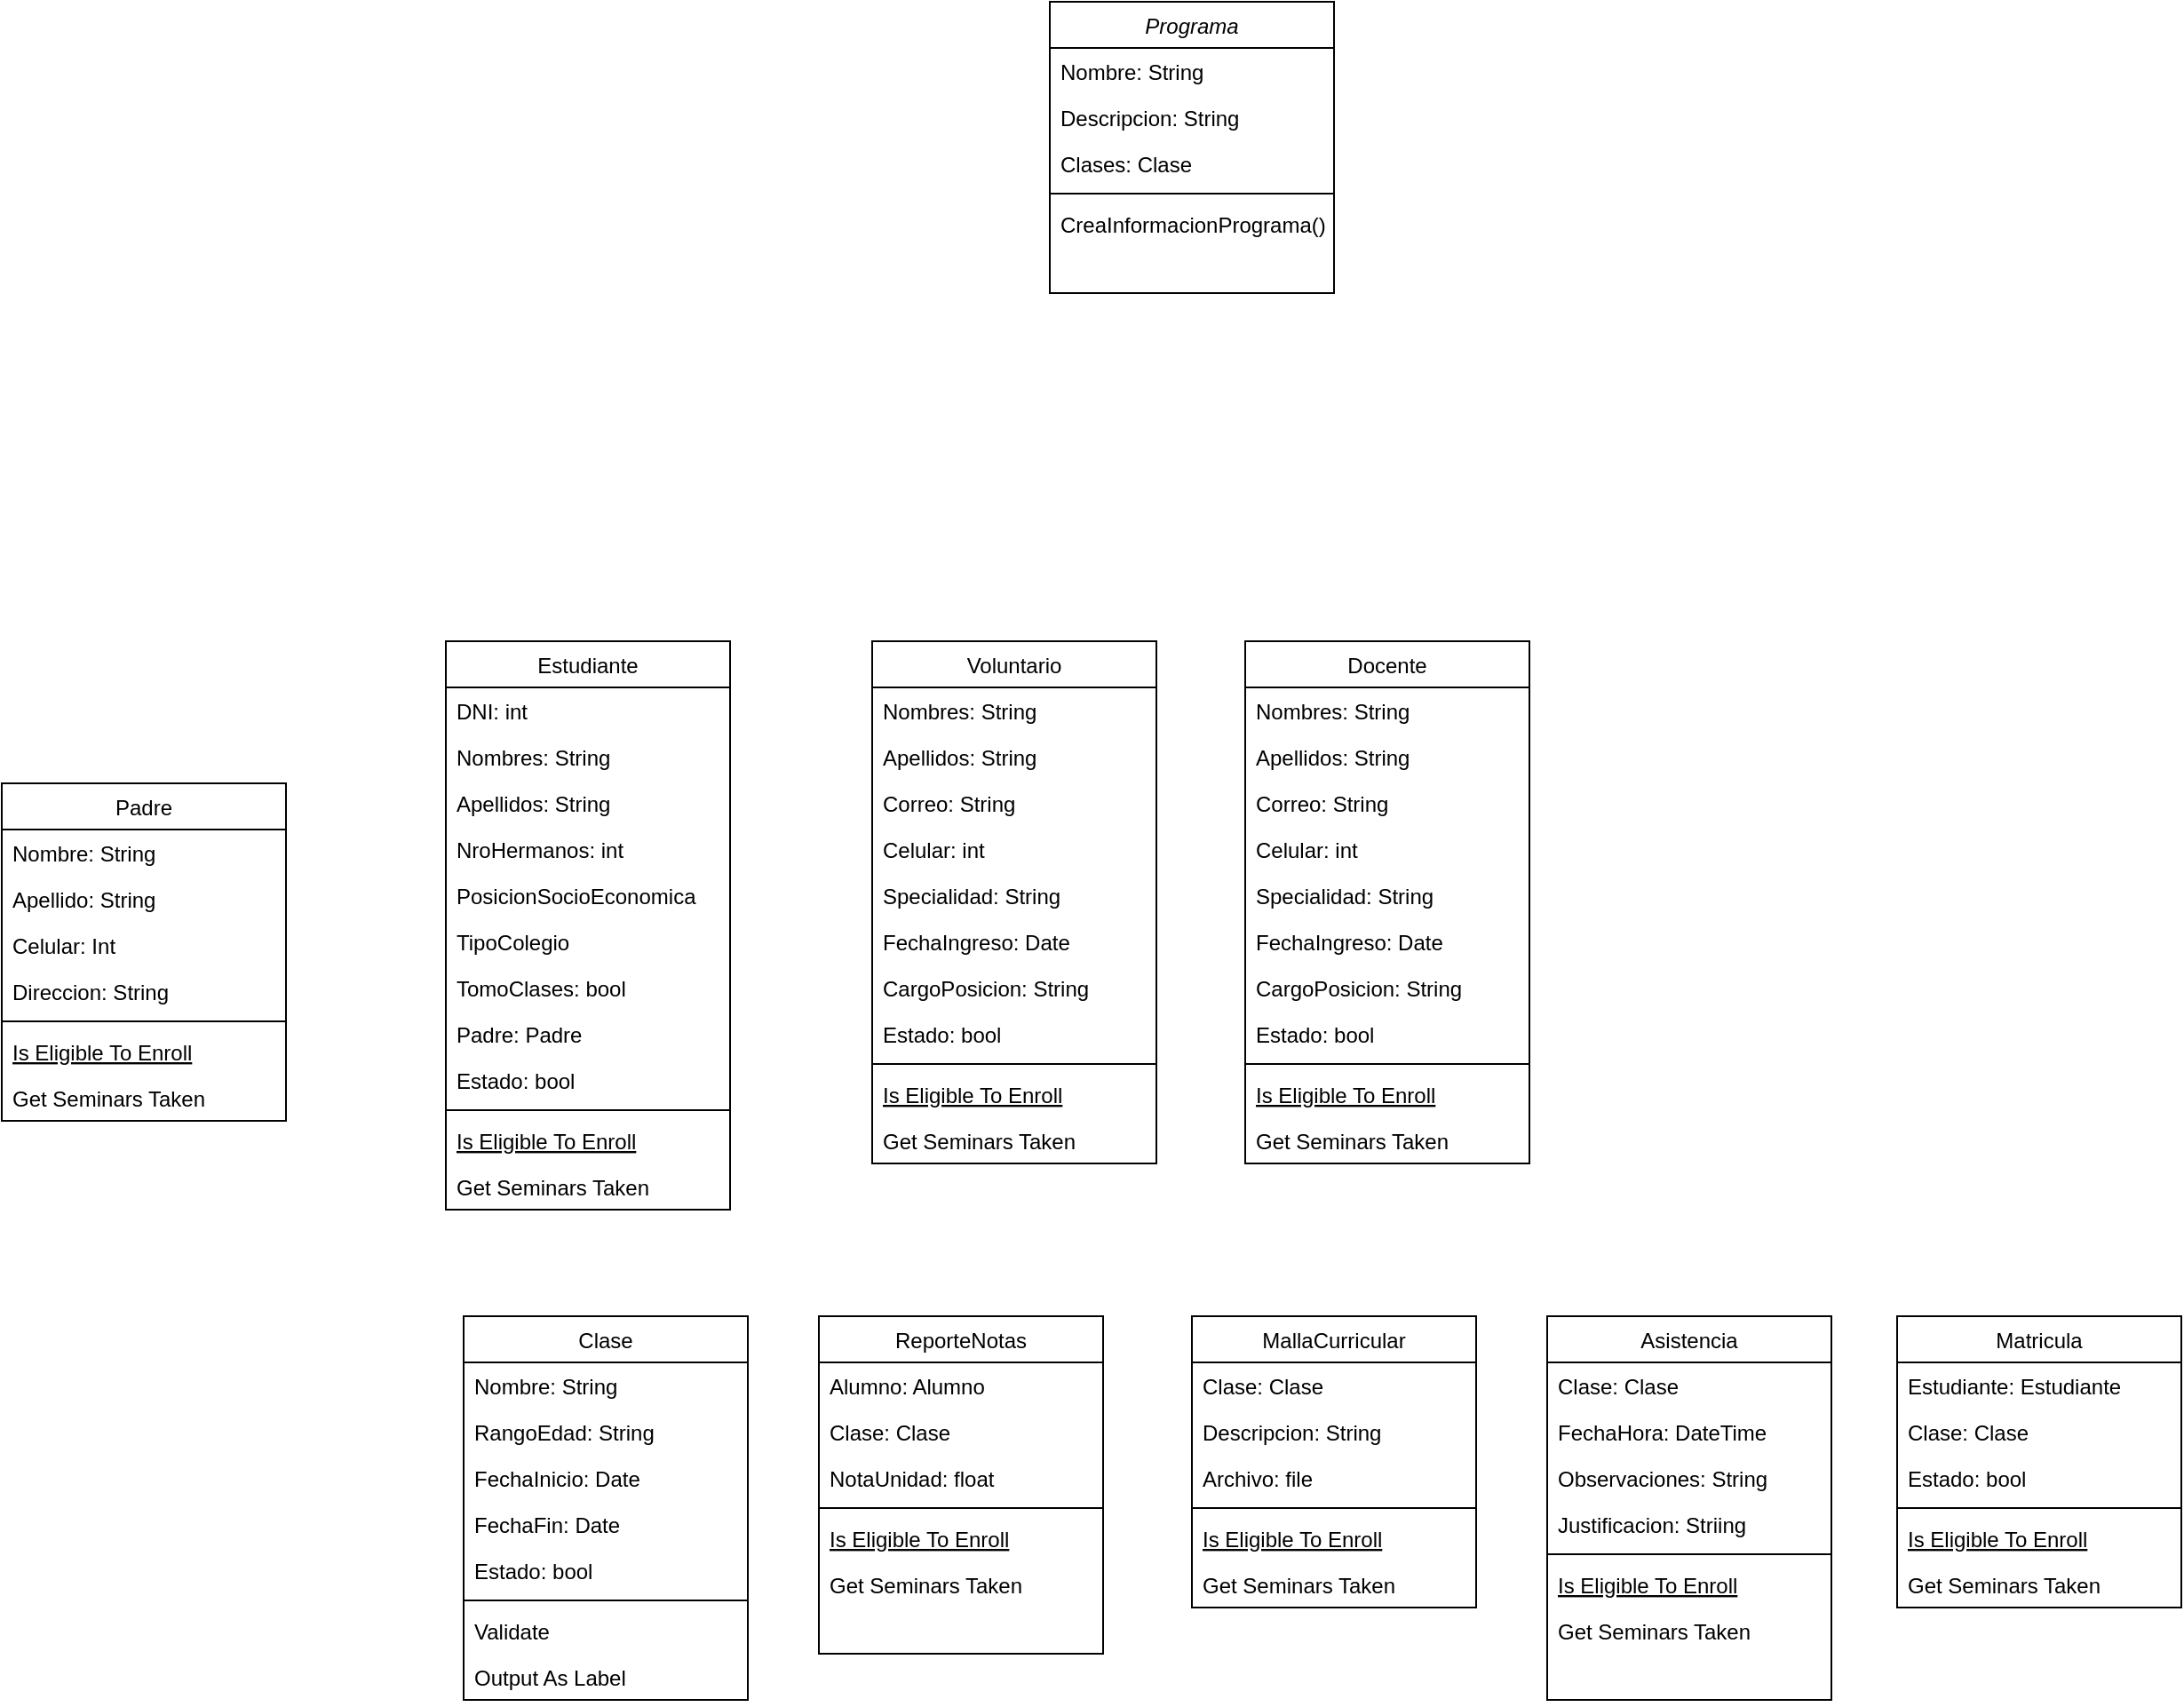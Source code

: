 <mxfile version="22.1.7" type="github">
  <diagram id="C5RBs43oDa-KdzZeNtuy" name="Page-1">
    <mxGraphModel dx="1877" dy="1630" grid="1" gridSize="10" guides="1" tooltips="1" connect="1" arrows="1" fold="1" page="1" pageScale="1" pageWidth="827" pageHeight="1169" math="0" shadow="0">
      <root>
        <mxCell id="WIyWlLk6GJQsqaUBKTNV-0" />
        <mxCell id="WIyWlLk6GJQsqaUBKTNV-1" parent="WIyWlLk6GJQsqaUBKTNV-0" />
        <mxCell id="zkfFHV4jXpPFQw0GAbJ--0" value="Programa" style="swimlane;fontStyle=2;align=center;verticalAlign=top;childLayout=stackLayout;horizontal=1;startSize=26;horizontalStack=0;resizeParent=1;resizeLast=0;collapsible=1;marginBottom=0;rounded=0;shadow=0;strokeWidth=1;" parent="WIyWlLk6GJQsqaUBKTNV-1" vertex="1">
          <mxGeometry x="360" y="-110" width="160" height="164" as="geometry">
            <mxRectangle x="230" y="140" width="160" height="26" as="alternateBounds" />
          </mxGeometry>
        </mxCell>
        <mxCell id="zkfFHV4jXpPFQw0GAbJ--1" value="Nombre: String" style="text;align=left;verticalAlign=top;spacingLeft=4;spacingRight=4;overflow=hidden;rotatable=0;points=[[0,0.5],[1,0.5]];portConstraint=eastwest;" parent="zkfFHV4jXpPFQw0GAbJ--0" vertex="1">
          <mxGeometry y="26" width="160" height="26" as="geometry" />
        </mxCell>
        <mxCell id="zkfFHV4jXpPFQw0GAbJ--3" value="Descripcion: String" style="text;align=left;verticalAlign=top;spacingLeft=4;spacingRight=4;overflow=hidden;rotatable=0;points=[[0,0.5],[1,0.5]];portConstraint=eastwest;rounded=0;shadow=0;html=0;" parent="zkfFHV4jXpPFQw0GAbJ--0" vertex="1">
          <mxGeometry y="52" width="160" height="26" as="geometry" />
        </mxCell>
        <mxCell id="zkfFHV4jXpPFQw0GAbJ--2" value="Clases: Clase" style="text;align=left;verticalAlign=top;spacingLeft=4;spacingRight=4;overflow=hidden;rotatable=0;points=[[0,0.5],[1,0.5]];portConstraint=eastwest;rounded=0;shadow=0;html=0;" parent="zkfFHV4jXpPFQw0GAbJ--0" vertex="1">
          <mxGeometry y="78" width="160" height="26" as="geometry" />
        </mxCell>
        <mxCell id="zkfFHV4jXpPFQw0GAbJ--4" value="" style="line;html=1;strokeWidth=1;align=left;verticalAlign=middle;spacingTop=-1;spacingLeft=3;spacingRight=3;rotatable=0;labelPosition=right;points=[];portConstraint=eastwest;" parent="zkfFHV4jXpPFQw0GAbJ--0" vertex="1">
          <mxGeometry y="104" width="160" height="8" as="geometry" />
        </mxCell>
        <mxCell id="zkfFHV4jXpPFQw0GAbJ--5" value="CreaInformacionPrograma()" style="text;align=left;verticalAlign=top;spacingLeft=4;spacingRight=4;overflow=hidden;rotatable=0;points=[[0,0.5],[1,0.5]];portConstraint=eastwest;" parent="zkfFHV4jXpPFQw0GAbJ--0" vertex="1">
          <mxGeometry y="112" width="160" height="26" as="geometry" />
        </mxCell>
        <mxCell id="zkfFHV4jXpPFQw0GAbJ--6" value="Estudiante" style="swimlane;fontStyle=0;align=center;verticalAlign=top;childLayout=stackLayout;horizontal=1;startSize=26;horizontalStack=0;resizeParent=1;resizeLast=0;collapsible=1;marginBottom=0;rounded=0;shadow=0;strokeWidth=1;" parent="WIyWlLk6GJQsqaUBKTNV-1" vertex="1">
          <mxGeometry x="20" y="250" width="160" height="320" as="geometry">
            <mxRectangle x="20" y="250" width="160" height="26" as="alternateBounds" />
          </mxGeometry>
        </mxCell>
        <mxCell id="YdkDz7YXGPAaVxcvAb31-109" value="DNI: int" style="text;align=left;verticalAlign=top;spacingLeft=4;spacingRight=4;overflow=hidden;rotatable=0;points=[[0,0.5],[1,0.5]];portConstraint=eastwest;" vertex="1" parent="zkfFHV4jXpPFQw0GAbJ--6">
          <mxGeometry y="26" width="160" height="26" as="geometry" />
        </mxCell>
        <mxCell id="zkfFHV4jXpPFQw0GAbJ--7" value="Nombres: String" style="text;align=left;verticalAlign=top;spacingLeft=4;spacingRight=4;overflow=hidden;rotatable=0;points=[[0,0.5],[1,0.5]];portConstraint=eastwest;" parent="zkfFHV4jXpPFQw0GAbJ--6" vertex="1">
          <mxGeometry y="52" width="160" height="26" as="geometry" />
        </mxCell>
        <mxCell id="YdkDz7YXGPAaVxcvAb31-14" value="Apellidos: String" style="text;align=left;verticalAlign=top;spacingLeft=4;spacingRight=4;overflow=hidden;rotatable=0;points=[[0,0.5],[1,0.5]];portConstraint=eastwest;rounded=0;shadow=0;html=0;" vertex="1" parent="zkfFHV4jXpPFQw0GAbJ--6">
          <mxGeometry y="78" width="160" height="26" as="geometry" />
        </mxCell>
        <mxCell id="YdkDz7YXGPAaVxcvAb31-13" value="NroHermanos: int" style="text;align=left;verticalAlign=top;spacingLeft=4;spacingRight=4;overflow=hidden;rotatable=0;points=[[0,0.5],[1,0.5]];portConstraint=eastwest;rounded=0;shadow=0;html=0;" vertex="1" parent="zkfFHV4jXpPFQw0GAbJ--6">
          <mxGeometry y="104" width="160" height="26" as="geometry" />
        </mxCell>
        <mxCell id="YdkDz7YXGPAaVxcvAb31-15" value="PosicionSocioEconomica" style="text;align=left;verticalAlign=top;spacingLeft=4;spacingRight=4;overflow=hidden;rotatable=0;points=[[0,0.5],[1,0.5]];portConstraint=eastwest;rounded=0;shadow=0;html=0;" vertex="1" parent="zkfFHV4jXpPFQw0GAbJ--6">
          <mxGeometry y="130" width="160" height="26" as="geometry" />
        </mxCell>
        <mxCell id="zkfFHV4jXpPFQw0GAbJ--8" value="TipoColegio" style="text;align=left;verticalAlign=top;spacingLeft=4;spacingRight=4;overflow=hidden;rotatable=0;points=[[0,0.5],[1,0.5]];portConstraint=eastwest;rounded=0;shadow=0;html=0;" parent="zkfFHV4jXpPFQw0GAbJ--6" vertex="1">
          <mxGeometry y="156" width="160" height="26" as="geometry" />
        </mxCell>
        <mxCell id="YdkDz7YXGPAaVxcvAb31-17" value="TomoClases: bool" style="text;align=left;verticalAlign=top;spacingLeft=4;spacingRight=4;overflow=hidden;rotatable=0;points=[[0,0.5],[1,0.5]];portConstraint=eastwest;rounded=0;shadow=0;html=0;" vertex="1" parent="zkfFHV4jXpPFQw0GAbJ--6">
          <mxGeometry y="182" width="160" height="26" as="geometry" />
        </mxCell>
        <mxCell id="YdkDz7YXGPAaVxcvAb31-18" value="Padre: Padre" style="text;align=left;verticalAlign=top;spacingLeft=4;spacingRight=4;overflow=hidden;rotatable=0;points=[[0,0.5],[1,0.5]];portConstraint=eastwest;rounded=0;shadow=0;html=0;" vertex="1" parent="zkfFHV4jXpPFQw0GAbJ--6">
          <mxGeometry y="208" width="160" height="26" as="geometry" />
        </mxCell>
        <mxCell id="YdkDz7YXGPAaVxcvAb31-19" value="Estado: bool" style="text;align=left;verticalAlign=top;spacingLeft=4;spacingRight=4;overflow=hidden;rotatable=0;points=[[0,0.5],[1,0.5]];portConstraint=eastwest;rounded=0;shadow=0;html=0;" vertex="1" parent="zkfFHV4jXpPFQw0GAbJ--6">
          <mxGeometry y="234" width="160" height="26" as="geometry" />
        </mxCell>
        <mxCell id="zkfFHV4jXpPFQw0GAbJ--9" value="" style="line;html=1;strokeWidth=1;align=left;verticalAlign=middle;spacingTop=-1;spacingLeft=3;spacingRight=3;rotatable=0;labelPosition=right;points=[];portConstraint=eastwest;" parent="zkfFHV4jXpPFQw0GAbJ--6" vertex="1">
          <mxGeometry y="260" width="160" height="8" as="geometry" />
        </mxCell>
        <mxCell id="zkfFHV4jXpPFQw0GAbJ--10" value="Is Eligible To Enroll" style="text;align=left;verticalAlign=top;spacingLeft=4;spacingRight=4;overflow=hidden;rotatable=0;points=[[0,0.5],[1,0.5]];portConstraint=eastwest;fontStyle=4" parent="zkfFHV4jXpPFQw0GAbJ--6" vertex="1">
          <mxGeometry y="268" width="160" height="26" as="geometry" />
        </mxCell>
        <mxCell id="zkfFHV4jXpPFQw0GAbJ--11" value="Get Seminars Taken" style="text;align=left;verticalAlign=top;spacingLeft=4;spacingRight=4;overflow=hidden;rotatable=0;points=[[0,0.5],[1,0.5]];portConstraint=eastwest;" parent="zkfFHV4jXpPFQw0GAbJ--6" vertex="1">
          <mxGeometry y="294" width="160" height="26" as="geometry" />
        </mxCell>
        <mxCell id="zkfFHV4jXpPFQw0GAbJ--17" value="Clase" style="swimlane;fontStyle=0;align=center;verticalAlign=top;childLayout=stackLayout;horizontal=1;startSize=26;horizontalStack=0;resizeParent=1;resizeLast=0;collapsible=1;marginBottom=0;rounded=0;shadow=0;strokeWidth=1;" parent="WIyWlLk6GJQsqaUBKTNV-1" vertex="1">
          <mxGeometry x="30" y="630" width="160" height="216" as="geometry">
            <mxRectangle x="550" y="140" width="160" height="26" as="alternateBounds" />
          </mxGeometry>
        </mxCell>
        <mxCell id="zkfFHV4jXpPFQw0GAbJ--18" value="Nombre: String" style="text;align=left;verticalAlign=top;spacingLeft=4;spacingRight=4;overflow=hidden;rotatable=0;points=[[0,0.5],[1,0.5]];portConstraint=eastwest;" parent="zkfFHV4jXpPFQw0GAbJ--17" vertex="1">
          <mxGeometry y="26" width="160" height="26" as="geometry" />
        </mxCell>
        <mxCell id="zkfFHV4jXpPFQw0GAbJ--19" value="RangoEdad: String" style="text;align=left;verticalAlign=top;spacingLeft=4;spacingRight=4;overflow=hidden;rotatable=0;points=[[0,0.5],[1,0.5]];portConstraint=eastwest;rounded=0;shadow=0;html=0;" parent="zkfFHV4jXpPFQw0GAbJ--17" vertex="1">
          <mxGeometry y="52" width="160" height="26" as="geometry" />
        </mxCell>
        <mxCell id="zkfFHV4jXpPFQw0GAbJ--20" value="FechaInicio: Date" style="text;align=left;verticalAlign=top;spacingLeft=4;spacingRight=4;overflow=hidden;rotatable=0;points=[[0,0.5],[1,0.5]];portConstraint=eastwest;rounded=0;shadow=0;html=0;" parent="zkfFHV4jXpPFQw0GAbJ--17" vertex="1">
          <mxGeometry y="78" width="160" height="26" as="geometry" />
        </mxCell>
        <mxCell id="zkfFHV4jXpPFQw0GAbJ--21" value="FechaFin: Date" style="text;align=left;verticalAlign=top;spacingLeft=4;spacingRight=4;overflow=hidden;rotatable=0;points=[[0,0.5],[1,0.5]];portConstraint=eastwest;rounded=0;shadow=0;html=0;" parent="zkfFHV4jXpPFQw0GAbJ--17" vertex="1">
          <mxGeometry y="104" width="160" height="26" as="geometry" />
        </mxCell>
        <mxCell id="zkfFHV4jXpPFQw0GAbJ--22" value="Estado: bool" style="text;align=left;verticalAlign=top;spacingLeft=4;spacingRight=4;overflow=hidden;rotatable=0;points=[[0,0.5],[1,0.5]];portConstraint=eastwest;rounded=0;shadow=0;html=0;" parent="zkfFHV4jXpPFQw0GAbJ--17" vertex="1">
          <mxGeometry y="130" width="160" height="26" as="geometry" />
        </mxCell>
        <mxCell id="zkfFHV4jXpPFQw0GAbJ--23" value="" style="line;html=1;strokeWidth=1;align=left;verticalAlign=middle;spacingTop=-1;spacingLeft=3;spacingRight=3;rotatable=0;labelPosition=right;points=[];portConstraint=eastwest;" parent="zkfFHV4jXpPFQw0GAbJ--17" vertex="1">
          <mxGeometry y="156" width="160" height="8" as="geometry" />
        </mxCell>
        <mxCell id="zkfFHV4jXpPFQw0GAbJ--24" value="Validate" style="text;align=left;verticalAlign=top;spacingLeft=4;spacingRight=4;overflow=hidden;rotatable=0;points=[[0,0.5],[1,0.5]];portConstraint=eastwest;" parent="zkfFHV4jXpPFQw0GAbJ--17" vertex="1">
          <mxGeometry y="164" width="160" height="26" as="geometry" />
        </mxCell>
        <mxCell id="zkfFHV4jXpPFQw0GAbJ--25" value="Output As Label" style="text;align=left;verticalAlign=top;spacingLeft=4;spacingRight=4;overflow=hidden;rotatable=0;points=[[0,0.5],[1,0.5]];portConstraint=eastwest;" parent="zkfFHV4jXpPFQw0GAbJ--17" vertex="1">
          <mxGeometry y="190" width="160" height="26" as="geometry" />
        </mxCell>
        <mxCell id="YdkDz7YXGPAaVxcvAb31-0" value="Voluntario" style="swimlane;fontStyle=0;align=center;verticalAlign=top;childLayout=stackLayout;horizontal=1;startSize=26;horizontalStack=0;resizeParent=1;resizeLast=0;collapsible=1;marginBottom=0;rounded=0;shadow=0;strokeWidth=1;" vertex="1" parent="WIyWlLk6GJQsqaUBKTNV-1">
          <mxGeometry x="260" y="250" width="160" height="294" as="geometry">
            <mxRectangle x="130" y="380" width="160" height="26" as="alternateBounds" />
          </mxGeometry>
        </mxCell>
        <mxCell id="YdkDz7YXGPAaVxcvAb31-1" value="Nombres: String" style="text;align=left;verticalAlign=top;spacingLeft=4;spacingRight=4;overflow=hidden;rotatable=0;points=[[0,0.5],[1,0.5]];portConstraint=eastwest;" vertex="1" parent="YdkDz7YXGPAaVxcvAb31-0">
          <mxGeometry y="26" width="160" height="26" as="geometry" />
        </mxCell>
        <mxCell id="YdkDz7YXGPAaVxcvAb31-2" value="Apellidos: String" style="text;align=left;verticalAlign=top;spacingLeft=4;spacingRight=4;overflow=hidden;rotatable=0;points=[[0,0.5],[1,0.5]];portConstraint=eastwest;rounded=0;shadow=0;html=0;" vertex="1" parent="YdkDz7YXGPAaVxcvAb31-0">
          <mxGeometry y="52" width="160" height="26" as="geometry" />
        </mxCell>
        <mxCell id="YdkDz7YXGPAaVxcvAb31-84" value="Correo: String" style="text;align=left;verticalAlign=top;spacingLeft=4;spacingRight=4;overflow=hidden;rotatable=0;points=[[0,0.5],[1,0.5]];portConstraint=eastwest;rounded=0;shadow=0;html=0;" vertex="1" parent="YdkDz7YXGPAaVxcvAb31-0">
          <mxGeometry y="78" width="160" height="26" as="geometry" />
        </mxCell>
        <mxCell id="YdkDz7YXGPAaVxcvAb31-88" value="Celular: int" style="text;align=left;verticalAlign=top;spacingLeft=4;spacingRight=4;overflow=hidden;rotatable=0;points=[[0,0.5],[1,0.5]];portConstraint=eastwest;rounded=0;shadow=0;html=0;" vertex="1" parent="YdkDz7YXGPAaVxcvAb31-0">
          <mxGeometry y="104" width="160" height="26" as="geometry" />
        </mxCell>
        <mxCell id="YdkDz7YXGPAaVxcvAb31-86" value="Specialidad: String" style="text;align=left;verticalAlign=top;spacingLeft=4;spacingRight=4;overflow=hidden;rotatable=0;points=[[0,0.5],[1,0.5]];portConstraint=eastwest;rounded=0;shadow=0;html=0;" vertex="1" parent="YdkDz7YXGPAaVxcvAb31-0">
          <mxGeometry y="130" width="160" height="26" as="geometry" />
        </mxCell>
        <mxCell id="YdkDz7YXGPAaVxcvAb31-87" value="FechaIngreso: Date" style="text;align=left;verticalAlign=top;spacingLeft=4;spacingRight=4;overflow=hidden;rotatable=0;points=[[0,0.5],[1,0.5]];portConstraint=eastwest;rounded=0;shadow=0;html=0;" vertex="1" parent="YdkDz7YXGPAaVxcvAb31-0">
          <mxGeometry y="156" width="160" height="26" as="geometry" />
        </mxCell>
        <mxCell id="YdkDz7YXGPAaVxcvAb31-89" value="CargoPosicion: String" style="text;align=left;verticalAlign=top;spacingLeft=4;spacingRight=4;overflow=hidden;rotatable=0;points=[[0,0.5],[1,0.5]];portConstraint=eastwest;rounded=0;shadow=0;html=0;" vertex="1" parent="YdkDz7YXGPAaVxcvAb31-0">
          <mxGeometry y="182" width="160" height="26" as="geometry" />
        </mxCell>
        <mxCell id="YdkDz7YXGPAaVxcvAb31-85" value="Estado: bool" style="text;align=left;verticalAlign=top;spacingLeft=4;spacingRight=4;overflow=hidden;rotatable=0;points=[[0,0.5],[1,0.5]];portConstraint=eastwest;rounded=0;shadow=0;html=0;" vertex="1" parent="YdkDz7YXGPAaVxcvAb31-0">
          <mxGeometry y="208" width="160" height="26" as="geometry" />
        </mxCell>
        <mxCell id="YdkDz7YXGPAaVxcvAb31-3" value="" style="line;html=1;strokeWidth=1;align=left;verticalAlign=middle;spacingTop=-1;spacingLeft=3;spacingRight=3;rotatable=0;labelPosition=right;points=[];portConstraint=eastwest;" vertex="1" parent="YdkDz7YXGPAaVxcvAb31-0">
          <mxGeometry y="234" width="160" height="8" as="geometry" />
        </mxCell>
        <mxCell id="YdkDz7YXGPAaVxcvAb31-4" value="Is Eligible To Enroll" style="text;align=left;verticalAlign=top;spacingLeft=4;spacingRight=4;overflow=hidden;rotatable=0;points=[[0,0.5],[1,0.5]];portConstraint=eastwest;fontStyle=4" vertex="1" parent="YdkDz7YXGPAaVxcvAb31-0">
          <mxGeometry y="242" width="160" height="26" as="geometry" />
        </mxCell>
        <mxCell id="YdkDz7YXGPAaVxcvAb31-5" value="Get Seminars Taken" style="text;align=left;verticalAlign=top;spacingLeft=4;spacingRight=4;overflow=hidden;rotatable=0;points=[[0,0.5],[1,0.5]];portConstraint=eastwest;" vertex="1" parent="YdkDz7YXGPAaVxcvAb31-0">
          <mxGeometry y="268" width="160" height="26" as="geometry" />
        </mxCell>
        <mxCell id="YdkDz7YXGPAaVxcvAb31-20" value="ReporteNotas" style="swimlane;fontStyle=0;align=center;verticalAlign=top;childLayout=stackLayout;horizontal=1;startSize=26;horizontalStack=0;resizeParent=1;resizeLast=0;collapsible=1;marginBottom=0;rounded=0;shadow=0;strokeWidth=1;" vertex="1" parent="WIyWlLk6GJQsqaUBKTNV-1">
          <mxGeometry x="230" y="630" width="160" height="190" as="geometry">
            <mxRectangle x="130" y="380" width="160" height="26" as="alternateBounds" />
          </mxGeometry>
        </mxCell>
        <mxCell id="YdkDz7YXGPAaVxcvAb31-21" value="Alumno: Alumno" style="text;align=left;verticalAlign=top;spacingLeft=4;spacingRight=4;overflow=hidden;rotatable=0;points=[[0,0.5],[1,0.5]];portConstraint=eastwest;" vertex="1" parent="YdkDz7YXGPAaVxcvAb31-20">
          <mxGeometry y="26" width="160" height="26" as="geometry" />
        </mxCell>
        <mxCell id="YdkDz7YXGPAaVxcvAb31-22" value="Clase: Clase" style="text;align=left;verticalAlign=top;spacingLeft=4;spacingRight=4;overflow=hidden;rotatable=0;points=[[0,0.5],[1,0.5]];portConstraint=eastwest;rounded=0;shadow=0;html=0;" vertex="1" parent="YdkDz7YXGPAaVxcvAb31-20">
          <mxGeometry y="52" width="160" height="26" as="geometry" />
        </mxCell>
        <mxCell id="YdkDz7YXGPAaVxcvAb31-103" value="NotaUnidad: float" style="text;align=left;verticalAlign=top;spacingLeft=4;spacingRight=4;overflow=hidden;rotatable=0;points=[[0,0.5],[1,0.5]];portConstraint=eastwest;rounded=0;shadow=0;html=0;" vertex="1" parent="YdkDz7YXGPAaVxcvAb31-20">
          <mxGeometry y="78" width="160" height="26" as="geometry" />
        </mxCell>
        <mxCell id="YdkDz7YXGPAaVxcvAb31-23" value="" style="line;html=1;strokeWidth=1;align=left;verticalAlign=middle;spacingTop=-1;spacingLeft=3;spacingRight=3;rotatable=0;labelPosition=right;points=[];portConstraint=eastwest;" vertex="1" parent="YdkDz7YXGPAaVxcvAb31-20">
          <mxGeometry y="104" width="160" height="8" as="geometry" />
        </mxCell>
        <mxCell id="YdkDz7YXGPAaVxcvAb31-24" value="Is Eligible To Enroll" style="text;align=left;verticalAlign=top;spacingLeft=4;spacingRight=4;overflow=hidden;rotatable=0;points=[[0,0.5],[1,0.5]];portConstraint=eastwest;fontStyle=4" vertex="1" parent="YdkDz7YXGPAaVxcvAb31-20">
          <mxGeometry y="112" width="160" height="26" as="geometry" />
        </mxCell>
        <mxCell id="YdkDz7YXGPAaVxcvAb31-25" value="Get Seminars Taken" style="text;align=left;verticalAlign=top;spacingLeft=4;spacingRight=4;overflow=hidden;rotatable=0;points=[[0,0.5],[1,0.5]];portConstraint=eastwest;" vertex="1" parent="YdkDz7YXGPAaVxcvAb31-20">
          <mxGeometry y="138" width="160" height="26" as="geometry" />
        </mxCell>
        <mxCell id="YdkDz7YXGPAaVxcvAb31-26" value="MallaCurricular" style="swimlane;fontStyle=0;align=center;verticalAlign=top;childLayout=stackLayout;horizontal=1;startSize=26;horizontalStack=0;resizeParent=1;resizeLast=0;collapsible=1;marginBottom=0;rounded=0;shadow=0;strokeWidth=1;" vertex="1" parent="WIyWlLk6GJQsqaUBKTNV-1">
          <mxGeometry x="440" y="630" width="160" height="164" as="geometry">
            <mxRectangle x="130" y="380" width="160" height="26" as="alternateBounds" />
          </mxGeometry>
        </mxCell>
        <mxCell id="YdkDz7YXGPAaVxcvAb31-27" value="Clase: Clase" style="text;align=left;verticalAlign=top;spacingLeft=4;spacingRight=4;overflow=hidden;rotatable=0;points=[[0,0.5],[1,0.5]];portConstraint=eastwest;" vertex="1" parent="YdkDz7YXGPAaVxcvAb31-26">
          <mxGeometry y="26" width="160" height="26" as="geometry" />
        </mxCell>
        <mxCell id="YdkDz7YXGPAaVxcvAb31-104" value="Descripcion: String" style="text;align=left;verticalAlign=top;spacingLeft=4;spacingRight=4;overflow=hidden;rotatable=0;points=[[0,0.5],[1,0.5]];portConstraint=eastwest;rounded=0;shadow=0;html=0;" vertex="1" parent="YdkDz7YXGPAaVxcvAb31-26">
          <mxGeometry y="52" width="160" height="26" as="geometry" />
        </mxCell>
        <mxCell id="YdkDz7YXGPAaVxcvAb31-28" value="Archivo: file" style="text;align=left;verticalAlign=top;spacingLeft=4;spacingRight=4;overflow=hidden;rotatable=0;points=[[0,0.5],[1,0.5]];portConstraint=eastwest;rounded=0;shadow=0;html=0;" vertex="1" parent="YdkDz7YXGPAaVxcvAb31-26">
          <mxGeometry y="78" width="160" height="26" as="geometry" />
        </mxCell>
        <mxCell id="YdkDz7YXGPAaVxcvAb31-29" value="" style="line;html=1;strokeWidth=1;align=left;verticalAlign=middle;spacingTop=-1;spacingLeft=3;spacingRight=3;rotatable=0;labelPosition=right;points=[];portConstraint=eastwest;" vertex="1" parent="YdkDz7YXGPAaVxcvAb31-26">
          <mxGeometry y="104" width="160" height="8" as="geometry" />
        </mxCell>
        <mxCell id="YdkDz7YXGPAaVxcvAb31-30" value="Is Eligible To Enroll" style="text;align=left;verticalAlign=top;spacingLeft=4;spacingRight=4;overflow=hidden;rotatable=0;points=[[0,0.5],[1,0.5]];portConstraint=eastwest;fontStyle=4" vertex="1" parent="YdkDz7YXGPAaVxcvAb31-26">
          <mxGeometry y="112" width="160" height="26" as="geometry" />
        </mxCell>
        <mxCell id="YdkDz7YXGPAaVxcvAb31-31" value="Get Seminars Taken" style="text;align=left;verticalAlign=top;spacingLeft=4;spacingRight=4;overflow=hidden;rotatable=0;points=[[0,0.5],[1,0.5]];portConstraint=eastwest;" vertex="1" parent="YdkDz7YXGPAaVxcvAb31-26">
          <mxGeometry y="138" width="160" height="26" as="geometry" />
        </mxCell>
        <mxCell id="YdkDz7YXGPAaVxcvAb31-32" value="Asistencia" style="swimlane;fontStyle=0;align=center;verticalAlign=top;childLayout=stackLayout;horizontal=1;startSize=26;horizontalStack=0;resizeParent=1;resizeLast=0;collapsible=1;marginBottom=0;rounded=0;shadow=0;strokeWidth=1;" vertex="1" parent="WIyWlLk6GJQsqaUBKTNV-1">
          <mxGeometry x="640" y="630" width="160" height="216" as="geometry">
            <mxRectangle x="130" y="380" width="160" height="26" as="alternateBounds" />
          </mxGeometry>
        </mxCell>
        <mxCell id="YdkDz7YXGPAaVxcvAb31-33" value="Clase: Clase" style="text;align=left;verticalAlign=top;spacingLeft=4;spacingRight=4;overflow=hidden;rotatable=0;points=[[0,0.5],[1,0.5]];portConstraint=eastwest;" vertex="1" parent="YdkDz7YXGPAaVxcvAb31-32">
          <mxGeometry y="26" width="160" height="26" as="geometry" />
        </mxCell>
        <mxCell id="YdkDz7YXGPAaVxcvAb31-34" value="FechaHora: DateTime" style="text;align=left;verticalAlign=top;spacingLeft=4;spacingRight=4;overflow=hidden;rotatable=0;points=[[0,0.5],[1,0.5]];portConstraint=eastwest;rounded=0;shadow=0;html=0;" vertex="1" parent="YdkDz7YXGPAaVxcvAb31-32">
          <mxGeometry y="52" width="160" height="26" as="geometry" />
        </mxCell>
        <mxCell id="YdkDz7YXGPAaVxcvAb31-105" value="Observaciones: String" style="text;align=left;verticalAlign=top;spacingLeft=4;spacingRight=4;overflow=hidden;rotatable=0;points=[[0,0.5],[1,0.5]];portConstraint=eastwest;rounded=0;shadow=0;html=0;" vertex="1" parent="YdkDz7YXGPAaVxcvAb31-32">
          <mxGeometry y="78" width="160" height="26" as="geometry" />
        </mxCell>
        <mxCell id="YdkDz7YXGPAaVxcvAb31-106" value="Justificacion: Striing" style="text;align=left;verticalAlign=top;spacingLeft=4;spacingRight=4;overflow=hidden;rotatable=0;points=[[0,0.5],[1,0.5]];portConstraint=eastwest;rounded=0;shadow=0;html=0;" vertex="1" parent="YdkDz7YXGPAaVxcvAb31-32">
          <mxGeometry y="104" width="160" height="26" as="geometry" />
        </mxCell>
        <mxCell id="YdkDz7YXGPAaVxcvAb31-35" value="" style="line;html=1;strokeWidth=1;align=left;verticalAlign=middle;spacingTop=-1;spacingLeft=3;spacingRight=3;rotatable=0;labelPosition=right;points=[];portConstraint=eastwest;" vertex="1" parent="YdkDz7YXGPAaVxcvAb31-32">
          <mxGeometry y="130" width="160" height="8" as="geometry" />
        </mxCell>
        <mxCell id="YdkDz7YXGPAaVxcvAb31-36" value="Is Eligible To Enroll" style="text;align=left;verticalAlign=top;spacingLeft=4;spacingRight=4;overflow=hidden;rotatable=0;points=[[0,0.5],[1,0.5]];portConstraint=eastwest;fontStyle=4" vertex="1" parent="YdkDz7YXGPAaVxcvAb31-32">
          <mxGeometry y="138" width="160" height="26" as="geometry" />
        </mxCell>
        <mxCell id="YdkDz7YXGPAaVxcvAb31-37" value="Get Seminars Taken" style="text;align=left;verticalAlign=top;spacingLeft=4;spacingRight=4;overflow=hidden;rotatable=0;points=[[0,0.5],[1,0.5]];portConstraint=eastwest;" vertex="1" parent="YdkDz7YXGPAaVxcvAb31-32">
          <mxGeometry y="164" width="160" height="26" as="geometry" />
        </mxCell>
        <mxCell id="YdkDz7YXGPAaVxcvAb31-44" value="Matricula" style="swimlane;fontStyle=0;align=center;verticalAlign=top;childLayout=stackLayout;horizontal=1;startSize=26;horizontalStack=0;resizeParent=1;resizeLast=0;collapsible=1;marginBottom=0;rounded=0;shadow=0;strokeWidth=1;" vertex="1" parent="WIyWlLk6GJQsqaUBKTNV-1">
          <mxGeometry x="837" y="630" width="160" height="164" as="geometry">
            <mxRectangle x="130" y="380" width="160" height="26" as="alternateBounds" />
          </mxGeometry>
        </mxCell>
        <mxCell id="YdkDz7YXGPAaVxcvAb31-45" value="Estudiante: Estudiante" style="text;align=left;verticalAlign=top;spacingLeft=4;spacingRight=4;overflow=hidden;rotatable=0;points=[[0,0.5],[1,0.5]];portConstraint=eastwest;" vertex="1" parent="YdkDz7YXGPAaVxcvAb31-44">
          <mxGeometry y="26" width="160" height="26" as="geometry" />
        </mxCell>
        <mxCell id="YdkDz7YXGPAaVxcvAb31-108" value="Clase: Clase" style="text;align=left;verticalAlign=top;spacingLeft=4;spacingRight=4;overflow=hidden;rotatable=0;points=[[0,0.5],[1,0.5]];portConstraint=eastwest;rounded=0;shadow=0;html=0;" vertex="1" parent="YdkDz7YXGPAaVxcvAb31-44">
          <mxGeometry y="52" width="160" height="26" as="geometry" />
        </mxCell>
        <mxCell id="YdkDz7YXGPAaVxcvAb31-46" value="Estado: bool" style="text;align=left;verticalAlign=top;spacingLeft=4;spacingRight=4;overflow=hidden;rotatable=0;points=[[0,0.5],[1,0.5]];portConstraint=eastwest;rounded=0;shadow=0;html=0;" vertex="1" parent="YdkDz7YXGPAaVxcvAb31-44">
          <mxGeometry y="78" width="160" height="26" as="geometry" />
        </mxCell>
        <mxCell id="YdkDz7YXGPAaVxcvAb31-47" value="" style="line;html=1;strokeWidth=1;align=left;verticalAlign=middle;spacingTop=-1;spacingLeft=3;spacingRight=3;rotatable=0;labelPosition=right;points=[];portConstraint=eastwest;" vertex="1" parent="YdkDz7YXGPAaVxcvAb31-44">
          <mxGeometry y="104" width="160" height="8" as="geometry" />
        </mxCell>
        <mxCell id="YdkDz7YXGPAaVxcvAb31-48" value="Is Eligible To Enroll" style="text;align=left;verticalAlign=top;spacingLeft=4;spacingRight=4;overflow=hidden;rotatable=0;points=[[0,0.5],[1,0.5]];portConstraint=eastwest;fontStyle=4" vertex="1" parent="YdkDz7YXGPAaVxcvAb31-44">
          <mxGeometry y="112" width="160" height="26" as="geometry" />
        </mxCell>
        <mxCell id="YdkDz7YXGPAaVxcvAb31-49" value="Get Seminars Taken" style="text;align=left;verticalAlign=top;spacingLeft=4;spacingRight=4;overflow=hidden;rotatable=0;points=[[0,0.5],[1,0.5]];portConstraint=eastwest;" vertex="1" parent="YdkDz7YXGPAaVxcvAb31-44">
          <mxGeometry y="138" width="160" height="26" as="geometry" />
        </mxCell>
        <mxCell id="YdkDz7YXGPAaVxcvAb31-75" value="Padre" style="swimlane;fontStyle=0;align=center;verticalAlign=top;childLayout=stackLayout;horizontal=1;startSize=26;horizontalStack=0;resizeParent=1;resizeLast=0;collapsible=1;marginBottom=0;rounded=0;shadow=0;strokeWidth=1;" vertex="1" parent="WIyWlLk6GJQsqaUBKTNV-1">
          <mxGeometry x="-230" y="330" width="160" height="190" as="geometry">
            <mxRectangle x="130" y="380" width="160" height="26" as="alternateBounds" />
          </mxGeometry>
        </mxCell>
        <mxCell id="YdkDz7YXGPAaVxcvAb31-76" value="Nombre: String" style="text;align=left;verticalAlign=top;spacingLeft=4;spacingRight=4;overflow=hidden;rotatable=0;points=[[0,0.5],[1,0.5]];portConstraint=eastwest;" vertex="1" parent="YdkDz7YXGPAaVxcvAb31-75">
          <mxGeometry y="26" width="160" height="26" as="geometry" />
        </mxCell>
        <mxCell id="YdkDz7YXGPAaVxcvAb31-77" value="Apellido: String" style="text;align=left;verticalAlign=top;spacingLeft=4;spacingRight=4;overflow=hidden;rotatable=0;points=[[0,0.5],[1,0.5]];portConstraint=eastwest;rounded=0;shadow=0;html=0;" vertex="1" parent="YdkDz7YXGPAaVxcvAb31-75">
          <mxGeometry y="52" width="160" height="26" as="geometry" />
        </mxCell>
        <mxCell id="YdkDz7YXGPAaVxcvAb31-81" value="Celular: Int" style="text;align=left;verticalAlign=top;spacingLeft=4;spacingRight=4;overflow=hidden;rotatable=0;points=[[0,0.5],[1,0.5]];portConstraint=eastwest;rounded=0;shadow=0;html=0;" vertex="1" parent="YdkDz7YXGPAaVxcvAb31-75">
          <mxGeometry y="78" width="160" height="26" as="geometry" />
        </mxCell>
        <mxCell id="YdkDz7YXGPAaVxcvAb31-82" value="Direccion: String" style="text;align=left;verticalAlign=top;spacingLeft=4;spacingRight=4;overflow=hidden;rotatable=0;points=[[0,0.5],[1,0.5]];portConstraint=eastwest;rounded=0;shadow=0;html=0;" vertex="1" parent="YdkDz7YXGPAaVxcvAb31-75">
          <mxGeometry y="104" width="160" height="26" as="geometry" />
        </mxCell>
        <mxCell id="YdkDz7YXGPAaVxcvAb31-78" value="" style="line;html=1;strokeWidth=1;align=left;verticalAlign=middle;spacingTop=-1;spacingLeft=3;spacingRight=3;rotatable=0;labelPosition=right;points=[];portConstraint=eastwest;" vertex="1" parent="YdkDz7YXGPAaVxcvAb31-75">
          <mxGeometry y="130" width="160" height="8" as="geometry" />
        </mxCell>
        <mxCell id="YdkDz7YXGPAaVxcvAb31-79" value="Is Eligible To Enroll" style="text;align=left;verticalAlign=top;spacingLeft=4;spacingRight=4;overflow=hidden;rotatable=0;points=[[0,0.5],[1,0.5]];portConstraint=eastwest;fontStyle=4" vertex="1" parent="YdkDz7YXGPAaVxcvAb31-75">
          <mxGeometry y="138" width="160" height="26" as="geometry" />
        </mxCell>
        <mxCell id="YdkDz7YXGPAaVxcvAb31-80" value="Get Seminars Taken" style="text;align=left;verticalAlign=top;spacingLeft=4;spacingRight=4;overflow=hidden;rotatable=0;points=[[0,0.5],[1,0.5]];portConstraint=eastwest;" vertex="1" parent="YdkDz7YXGPAaVxcvAb31-75">
          <mxGeometry y="164" width="160" height="26" as="geometry" />
        </mxCell>
        <mxCell id="YdkDz7YXGPAaVxcvAb31-90" value="Docente" style="swimlane;fontStyle=0;align=center;verticalAlign=top;childLayout=stackLayout;horizontal=1;startSize=26;horizontalStack=0;resizeParent=1;resizeLast=0;collapsible=1;marginBottom=0;rounded=0;shadow=0;strokeWidth=1;" vertex="1" parent="WIyWlLk6GJQsqaUBKTNV-1">
          <mxGeometry x="470" y="250" width="160" height="294" as="geometry">
            <mxRectangle x="130" y="380" width="160" height="26" as="alternateBounds" />
          </mxGeometry>
        </mxCell>
        <mxCell id="YdkDz7YXGPAaVxcvAb31-91" value="Nombres: String" style="text;align=left;verticalAlign=top;spacingLeft=4;spacingRight=4;overflow=hidden;rotatable=0;points=[[0,0.5],[1,0.5]];portConstraint=eastwest;" vertex="1" parent="YdkDz7YXGPAaVxcvAb31-90">
          <mxGeometry y="26" width="160" height="26" as="geometry" />
        </mxCell>
        <mxCell id="YdkDz7YXGPAaVxcvAb31-92" value="Apellidos: String" style="text;align=left;verticalAlign=top;spacingLeft=4;spacingRight=4;overflow=hidden;rotatable=0;points=[[0,0.5],[1,0.5]];portConstraint=eastwest;rounded=0;shadow=0;html=0;" vertex="1" parent="YdkDz7YXGPAaVxcvAb31-90">
          <mxGeometry y="52" width="160" height="26" as="geometry" />
        </mxCell>
        <mxCell id="YdkDz7YXGPAaVxcvAb31-93" value="Correo: String" style="text;align=left;verticalAlign=top;spacingLeft=4;spacingRight=4;overflow=hidden;rotatable=0;points=[[0,0.5],[1,0.5]];portConstraint=eastwest;rounded=0;shadow=0;html=0;" vertex="1" parent="YdkDz7YXGPAaVxcvAb31-90">
          <mxGeometry y="78" width="160" height="26" as="geometry" />
        </mxCell>
        <mxCell id="YdkDz7YXGPAaVxcvAb31-94" value="Celular: int" style="text;align=left;verticalAlign=top;spacingLeft=4;spacingRight=4;overflow=hidden;rotatable=0;points=[[0,0.5],[1,0.5]];portConstraint=eastwest;rounded=0;shadow=0;html=0;" vertex="1" parent="YdkDz7YXGPAaVxcvAb31-90">
          <mxGeometry y="104" width="160" height="26" as="geometry" />
        </mxCell>
        <mxCell id="YdkDz7YXGPAaVxcvAb31-95" value="Specialidad: String" style="text;align=left;verticalAlign=top;spacingLeft=4;spacingRight=4;overflow=hidden;rotatable=0;points=[[0,0.5],[1,0.5]];portConstraint=eastwest;rounded=0;shadow=0;html=0;" vertex="1" parent="YdkDz7YXGPAaVxcvAb31-90">
          <mxGeometry y="130" width="160" height="26" as="geometry" />
        </mxCell>
        <mxCell id="YdkDz7YXGPAaVxcvAb31-96" value="FechaIngreso: Date" style="text;align=left;verticalAlign=top;spacingLeft=4;spacingRight=4;overflow=hidden;rotatable=0;points=[[0,0.5],[1,0.5]];portConstraint=eastwest;rounded=0;shadow=0;html=0;" vertex="1" parent="YdkDz7YXGPAaVxcvAb31-90">
          <mxGeometry y="156" width="160" height="26" as="geometry" />
        </mxCell>
        <mxCell id="YdkDz7YXGPAaVxcvAb31-97" value="CargoPosicion: String" style="text;align=left;verticalAlign=top;spacingLeft=4;spacingRight=4;overflow=hidden;rotatable=0;points=[[0,0.5],[1,0.5]];portConstraint=eastwest;rounded=0;shadow=0;html=0;" vertex="1" parent="YdkDz7YXGPAaVxcvAb31-90">
          <mxGeometry y="182" width="160" height="26" as="geometry" />
        </mxCell>
        <mxCell id="YdkDz7YXGPAaVxcvAb31-98" value="Estado: bool" style="text;align=left;verticalAlign=top;spacingLeft=4;spacingRight=4;overflow=hidden;rotatable=0;points=[[0,0.5],[1,0.5]];portConstraint=eastwest;rounded=0;shadow=0;html=0;" vertex="1" parent="YdkDz7YXGPAaVxcvAb31-90">
          <mxGeometry y="208" width="160" height="26" as="geometry" />
        </mxCell>
        <mxCell id="YdkDz7YXGPAaVxcvAb31-99" value="" style="line;html=1;strokeWidth=1;align=left;verticalAlign=middle;spacingTop=-1;spacingLeft=3;spacingRight=3;rotatable=0;labelPosition=right;points=[];portConstraint=eastwest;" vertex="1" parent="YdkDz7YXGPAaVxcvAb31-90">
          <mxGeometry y="234" width="160" height="8" as="geometry" />
        </mxCell>
        <mxCell id="YdkDz7YXGPAaVxcvAb31-100" value="Is Eligible To Enroll" style="text;align=left;verticalAlign=top;spacingLeft=4;spacingRight=4;overflow=hidden;rotatable=0;points=[[0,0.5],[1,0.5]];portConstraint=eastwest;fontStyle=4" vertex="1" parent="YdkDz7YXGPAaVxcvAb31-90">
          <mxGeometry y="242" width="160" height="26" as="geometry" />
        </mxCell>
        <mxCell id="YdkDz7YXGPAaVxcvAb31-101" value="Get Seminars Taken" style="text;align=left;verticalAlign=top;spacingLeft=4;spacingRight=4;overflow=hidden;rotatable=0;points=[[0,0.5],[1,0.5]];portConstraint=eastwest;" vertex="1" parent="YdkDz7YXGPAaVxcvAb31-90">
          <mxGeometry y="268" width="160" height="26" as="geometry" />
        </mxCell>
      </root>
    </mxGraphModel>
  </diagram>
</mxfile>
